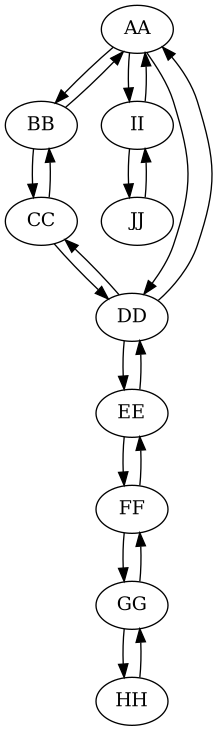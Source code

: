 @startuml
digraph foo {
AA -> BB
AA -> II
AA -> DD
BB -> AA
BB -> CC
CC -> BB
CC -> DD
DD -> EE
DD -> AA
DD -> CC
EE -> DD
EE -> FF
FF -> GG
FF -> EE
GG -> HH
GG -> FF
HH -> GG
II -> JJ
II -> AA
JJ -> II

}
@enduml
